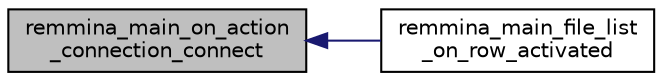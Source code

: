 digraph "remmina_main_on_action_connection_connect"
{
  edge [fontname="Helvetica",fontsize="10",labelfontname="Helvetica",labelfontsize="10"];
  node [fontname="Helvetica",fontsize="10",shape=record];
  rankdir="LR";
  Node3888 [label="remmina_main_on_action\l_connection_connect",height=0.2,width=0.4,color="black", fillcolor="grey75", style="filled", fontcolor="black"];
  Node3888 -> Node3889 [dir="back",color="midnightblue",fontsize="10",style="solid",fontname="Helvetica"];
  Node3889 [label="remmina_main_file_list\l_on_row_activated",height=0.2,width=0.4,color="black", fillcolor="white", style="filled",URL="$remmina__main_8c.html#aba1a89a2400c5cc8373c6bd34602ac10"];
}
